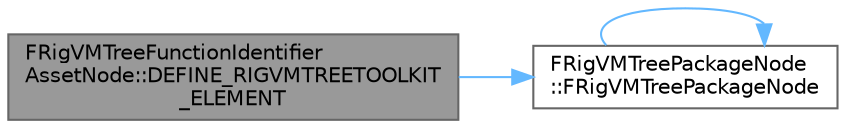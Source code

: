 digraph "FRigVMTreeFunctionIdentifierAssetNode::DEFINE_RIGVMTREETOOLKIT_ELEMENT"
{
 // INTERACTIVE_SVG=YES
 // LATEX_PDF_SIZE
  bgcolor="transparent";
  edge [fontname=Helvetica,fontsize=10,labelfontname=Helvetica,labelfontsize=10];
  node [fontname=Helvetica,fontsize=10,shape=box,height=0.2,width=0.4];
  rankdir="LR";
  Node1 [id="Node000001",label="FRigVMTreeFunctionIdentifier\lAssetNode::DEFINE_RIGVMTREETOOLKIT\l_ELEMENT",height=0.2,width=0.4,color="gray40", fillcolor="grey60", style="filled", fontcolor="black",tooltip=" "];
  Node1 -> Node2 [id="edge1_Node000001_Node000002",color="steelblue1",style="solid",tooltip=" "];
  Node2 [id="Node000002",label="FRigVMTreePackageNode\l::FRigVMTreePackageNode",height=0.2,width=0.4,color="grey40", fillcolor="white", style="filled",URL="$df/d88/classFRigVMTreePackageNode.html#aeb251e776d339947bd6a689f05e28a58",tooltip=" "];
  Node2 -> Node2 [id="edge2_Node000002_Node000002",color="steelblue1",style="solid",tooltip=" "];
}
